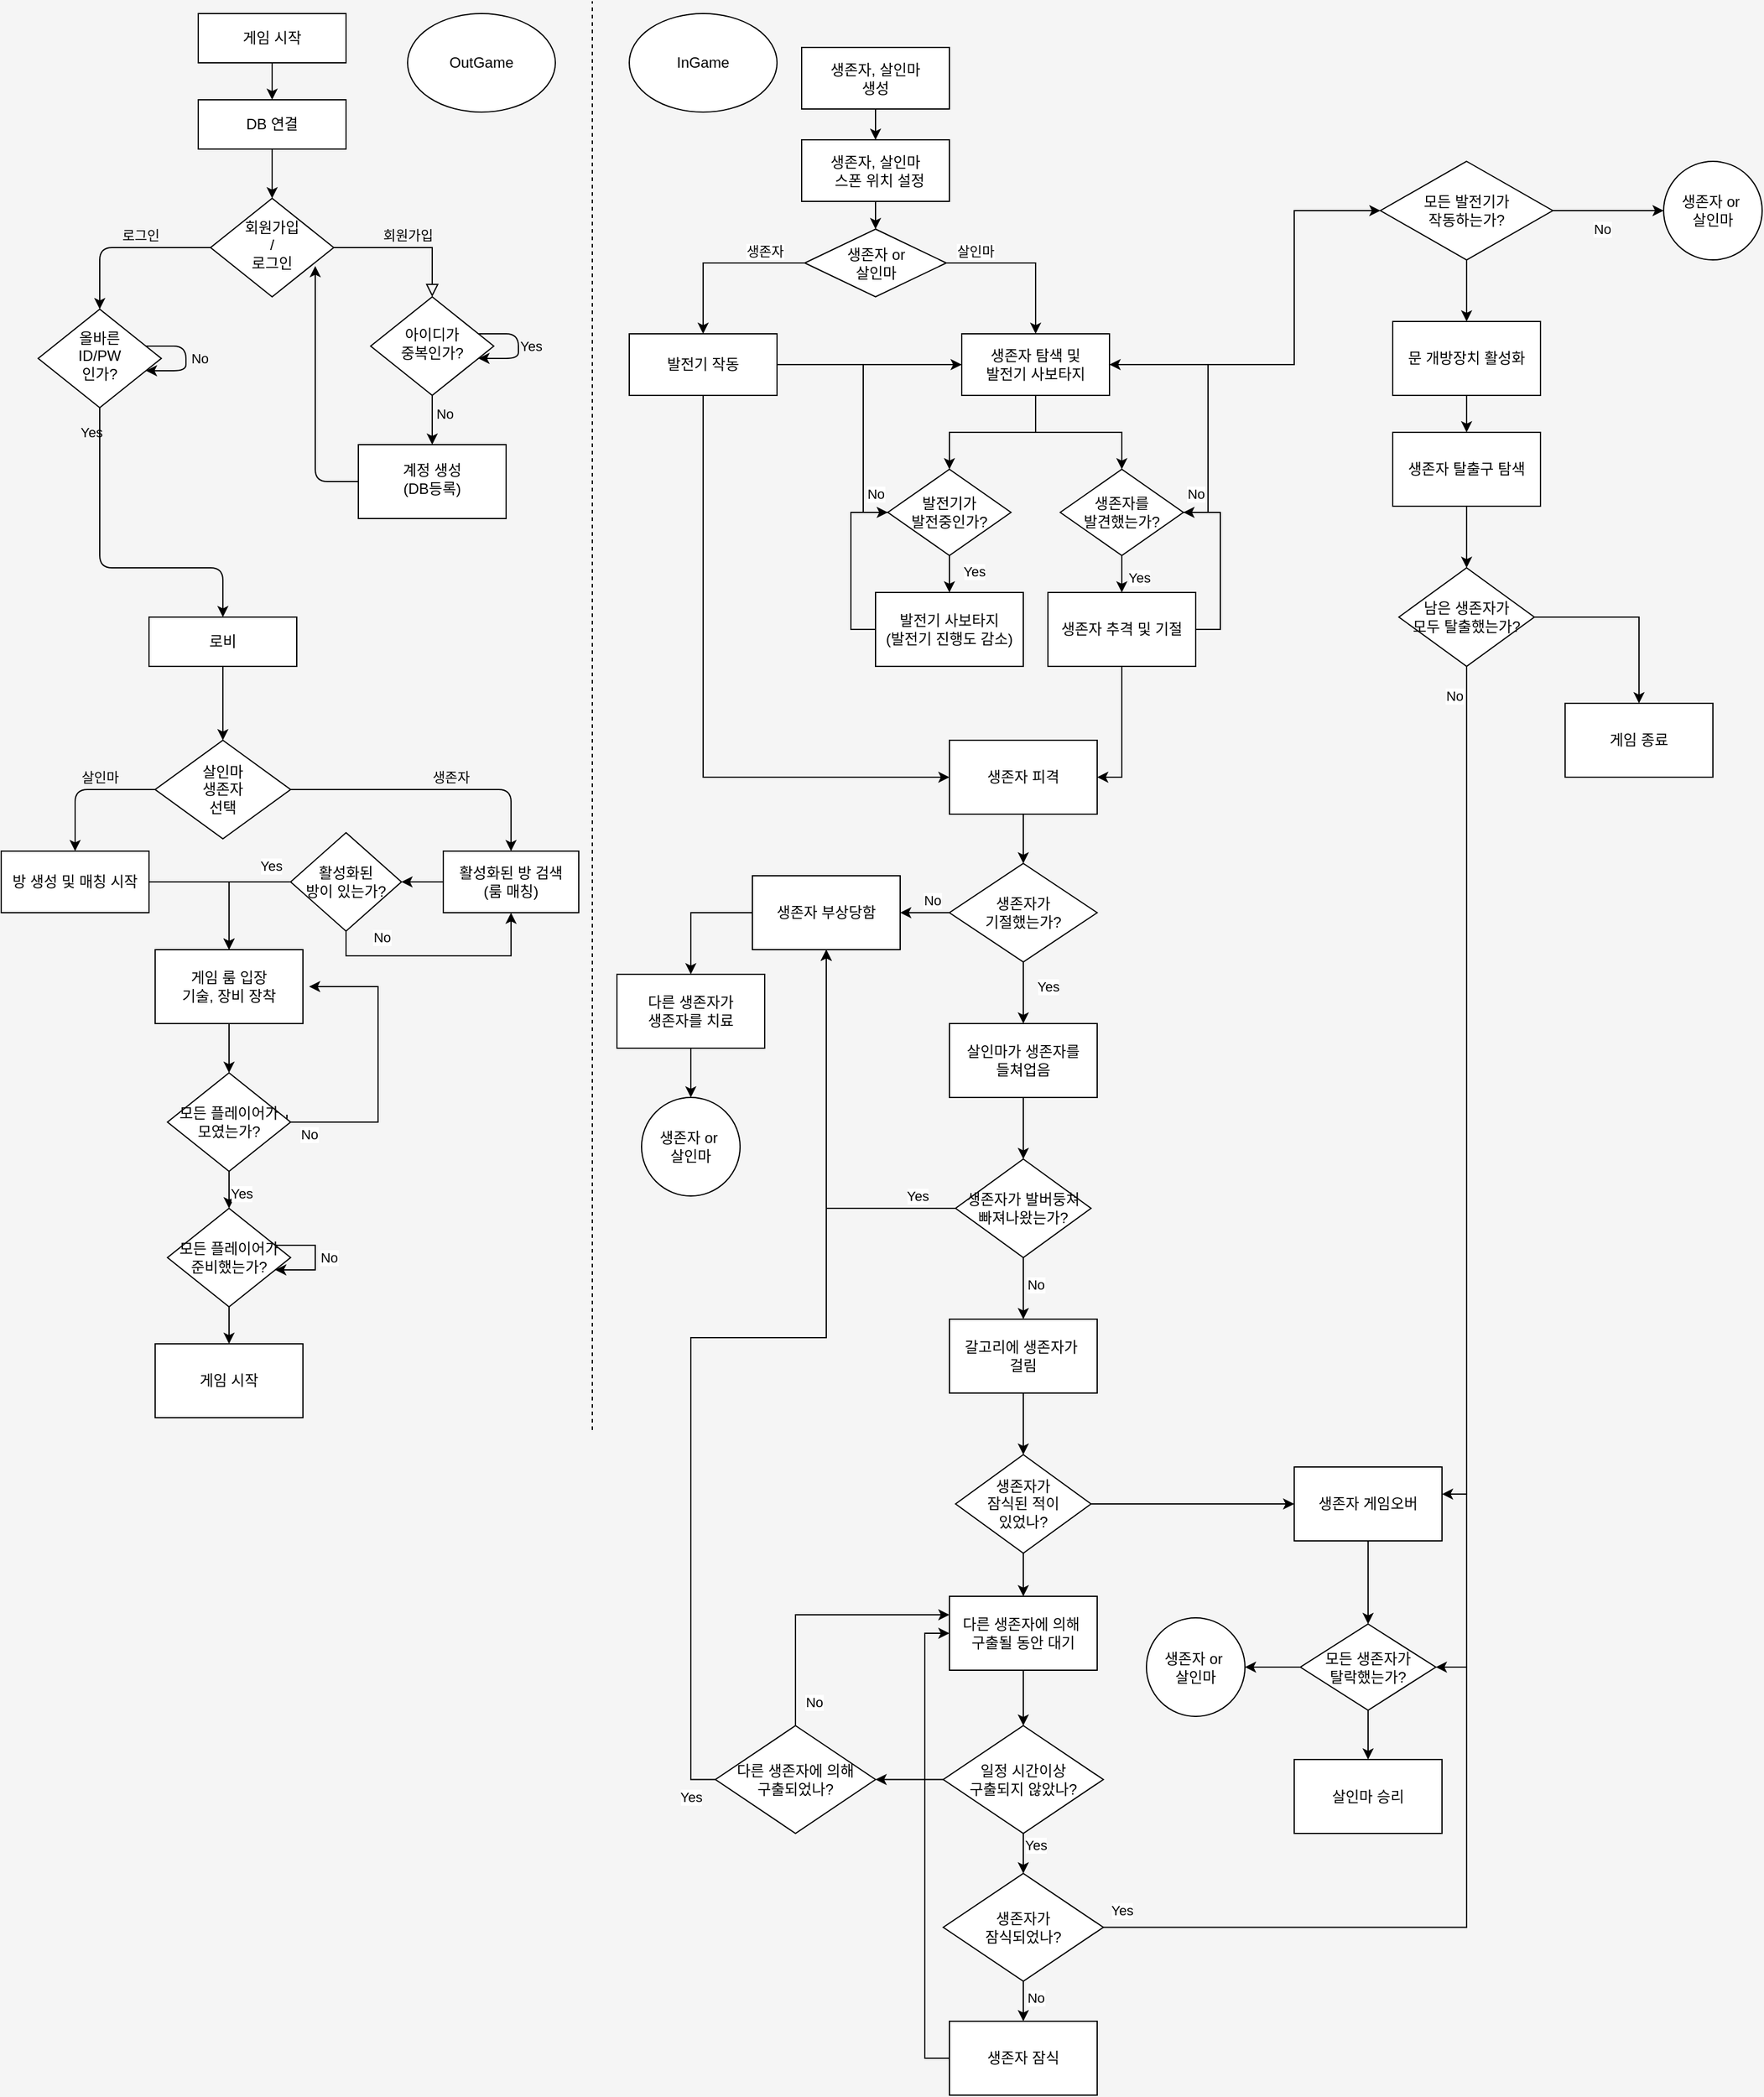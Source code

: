 <mxfile version="24.4.0" type="github">
  <diagram id="C5RBs43oDa-KdzZeNtuy" name="Page-1">
    <mxGraphModel dx="1030" dy="770" grid="1" gridSize="10" guides="1" tooltips="1" connect="1" arrows="1" fold="1" page="1" pageScale="1" pageWidth="827" pageHeight="1169" background="#F5F5F5" math="0" shadow="0">
      <root>
        <mxCell id="WIyWlLk6GJQsqaUBKTNV-0" />
        <mxCell id="WIyWlLk6GJQsqaUBKTNV-1" parent="WIyWlLk6GJQsqaUBKTNV-0" />
        <mxCell id="FNYoQEOrKKPgcS_ufRn_-55" style="edgeStyle=orthogonalEdgeStyle;rounded=0;orthogonalLoop=1;jettySize=auto;html=1;entryX=0.5;entryY=0;entryDx=0;entryDy=0;" edge="1" parent="WIyWlLk6GJQsqaUBKTNV-1" source="WIyWlLk6GJQsqaUBKTNV-3" target="FNYoQEOrKKPgcS_ufRn_-54">
          <mxGeometry relative="1" as="geometry" />
        </mxCell>
        <mxCell id="WIyWlLk6GJQsqaUBKTNV-3" value="게임 시작" style="rounded=0;whiteSpace=wrap;html=1;fontSize=12;glass=0;strokeWidth=1;shadow=0;labelBackgroundColor=none;" parent="WIyWlLk6GJQsqaUBKTNV-1" vertex="1">
          <mxGeometry x="160" y="10" width="120" height="40" as="geometry" />
        </mxCell>
        <mxCell id="WIyWlLk6GJQsqaUBKTNV-5" value="회원가입" style="edgeStyle=orthogonalEdgeStyle;rounded=0;html=1;jettySize=auto;orthogonalLoop=1;fontSize=11;endArrow=block;endFill=0;endSize=8;strokeWidth=1;shadow=0;labelBackgroundColor=none;fontColor=default;entryX=0.5;entryY=0;entryDx=0;entryDy=0;" parent="WIyWlLk6GJQsqaUBKTNV-1" source="WIyWlLk6GJQsqaUBKTNV-6" target="FNYoQEOrKKPgcS_ufRn_-4" edge="1">
          <mxGeometry y="10" relative="1" as="geometry">
            <mxPoint as="offset" />
            <mxPoint x="354" y="255" as="targetPoint" />
          </mxGeometry>
        </mxCell>
        <mxCell id="FNYoQEOrKKPgcS_ufRn_-2" style="edgeStyle=orthogonalEdgeStyle;orthogonalLoop=1;jettySize=auto;html=1;labelBackgroundColor=none;fontColor=default;" edge="1" parent="WIyWlLk6GJQsqaUBKTNV-1" source="WIyWlLk6GJQsqaUBKTNV-6" target="FNYoQEOrKKPgcS_ufRn_-13">
          <mxGeometry relative="1" as="geometry">
            <mxPoint x="80" y="255" as="targetPoint" />
          </mxGeometry>
        </mxCell>
        <mxCell id="FNYoQEOrKKPgcS_ufRn_-3" value="로그인" style="edgeLabel;html=1;align=center;verticalAlign=middle;resizable=0;points=[];labelBackgroundColor=none;" vertex="1" connectable="0" parent="FNYoQEOrKKPgcS_ufRn_-2">
          <mxGeometry x="-0.186" y="-2" relative="1" as="geometry">
            <mxPoint y="-8" as="offset" />
          </mxGeometry>
        </mxCell>
        <mxCell id="WIyWlLk6GJQsqaUBKTNV-6" value="회원가입&lt;div&gt;/&lt;/div&gt;&lt;div&gt;로그인&lt;/div&gt;" style="rhombus;whiteSpace=wrap;html=1;shadow=0;fontFamily=Helvetica;fontSize=12;align=center;strokeWidth=1;spacing=6;spacingTop=-4;labelBackgroundColor=none;rounded=0;" parent="WIyWlLk6GJQsqaUBKTNV-1" vertex="1">
          <mxGeometry x="170" y="160" width="100" height="80" as="geometry" />
        </mxCell>
        <mxCell id="FNYoQEOrKKPgcS_ufRn_-21" value="" style="edgeStyle=orthogonalEdgeStyle;orthogonalLoop=1;jettySize=auto;html=1;labelBackgroundColor=none;fontColor=default;" edge="1" parent="WIyWlLk6GJQsqaUBKTNV-1" source="WIyWlLk6GJQsqaUBKTNV-12" target="FNYoQEOrKKPgcS_ufRn_-20">
          <mxGeometry relative="1" as="geometry" />
        </mxCell>
        <mxCell id="WIyWlLk6GJQsqaUBKTNV-12" value="로비" style="rounded=0;whiteSpace=wrap;html=1;fontSize=12;glass=0;strokeWidth=1;shadow=0;labelBackgroundColor=none;" parent="WIyWlLk6GJQsqaUBKTNV-1" vertex="1">
          <mxGeometry x="120" y="500" width="120" height="40" as="geometry" />
        </mxCell>
        <mxCell id="FNYoQEOrKKPgcS_ufRn_-8" value="" style="edgeStyle=orthogonalEdgeStyle;orthogonalLoop=1;jettySize=auto;html=1;labelBackgroundColor=none;fontColor=default;" edge="1" parent="WIyWlLk6GJQsqaUBKTNV-1" source="FNYoQEOrKKPgcS_ufRn_-4" target="FNYoQEOrKKPgcS_ufRn_-7">
          <mxGeometry relative="1" as="geometry" />
        </mxCell>
        <mxCell id="FNYoQEOrKKPgcS_ufRn_-11" value="No" style="edgeLabel;html=1;align=center;verticalAlign=middle;resizable=0;points=[];labelBackgroundColor=none;" vertex="1" connectable="0" parent="FNYoQEOrKKPgcS_ufRn_-8">
          <mxGeometry x="-0.25" y="3" relative="1" as="geometry">
            <mxPoint x="7" as="offset" />
          </mxGeometry>
        </mxCell>
        <mxCell id="FNYoQEOrKKPgcS_ufRn_-4" value="아이디가&lt;div&gt;중복인가?&lt;/div&gt;" style="rhombus;whiteSpace=wrap;html=1;shadow=0;fontFamily=Helvetica;fontSize=12;align=center;strokeWidth=1;spacing=6;spacingTop=-4;labelBackgroundColor=none;rounded=0;" vertex="1" parent="WIyWlLk6GJQsqaUBKTNV-1">
          <mxGeometry x="300" y="240" width="100" height="80" as="geometry" />
        </mxCell>
        <mxCell id="FNYoQEOrKKPgcS_ufRn_-5" style="edgeStyle=orthogonalEdgeStyle;orthogonalLoop=1;jettySize=auto;html=1;elbow=horizontal;labelBackgroundColor=none;fontColor=default;" edge="1" parent="WIyWlLk6GJQsqaUBKTNV-1" source="FNYoQEOrKKPgcS_ufRn_-4" target="FNYoQEOrKKPgcS_ufRn_-4">
          <mxGeometry relative="1" as="geometry" />
        </mxCell>
        <mxCell id="FNYoQEOrKKPgcS_ufRn_-6" value="Yes" style="edgeLabel;html=1;align=center;verticalAlign=middle;resizable=0;points=[];labelBackgroundColor=none;" vertex="1" connectable="0" parent="FNYoQEOrKKPgcS_ufRn_-5">
          <mxGeometry x="-0.353" y="2" relative="1" as="geometry">
            <mxPoint x="15" y="12" as="offset" />
          </mxGeometry>
        </mxCell>
        <mxCell id="FNYoQEOrKKPgcS_ufRn_-7" value="계정 생성&lt;div&gt;(DB등록)&lt;/div&gt;" style="whiteSpace=wrap;html=1;shadow=0;strokeWidth=1;spacing=6;spacingTop=-4;labelBackgroundColor=none;rounded=0;" vertex="1" parent="WIyWlLk6GJQsqaUBKTNV-1">
          <mxGeometry x="290" y="360" width="120" height="60" as="geometry" />
        </mxCell>
        <mxCell id="FNYoQEOrKKPgcS_ufRn_-10" style="edgeStyle=orthogonalEdgeStyle;orthogonalLoop=1;jettySize=auto;html=1;entryX=0.85;entryY=0.688;entryDx=0;entryDy=0;entryPerimeter=0;labelBackgroundColor=none;fontColor=default;" edge="1" parent="WIyWlLk6GJQsqaUBKTNV-1" source="FNYoQEOrKKPgcS_ufRn_-7" target="WIyWlLk6GJQsqaUBKTNV-6">
          <mxGeometry relative="1" as="geometry" />
        </mxCell>
        <mxCell id="FNYoQEOrKKPgcS_ufRn_-17" style="edgeStyle=orthogonalEdgeStyle;orthogonalLoop=1;jettySize=auto;html=1;labelBackgroundColor=none;fontColor=default;" edge="1" parent="WIyWlLk6GJQsqaUBKTNV-1" source="FNYoQEOrKKPgcS_ufRn_-13" target="WIyWlLk6GJQsqaUBKTNV-12">
          <mxGeometry relative="1" as="geometry">
            <mxPoint x="80" y="470" as="targetPoint" />
            <Array as="points">
              <mxPoint x="80" y="460" />
            </Array>
          </mxGeometry>
        </mxCell>
        <mxCell id="FNYoQEOrKKPgcS_ufRn_-18" value="Yes" style="edgeLabel;html=1;align=center;verticalAlign=middle;resizable=0;points=[];labelBackgroundColor=none;" vertex="1" connectable="0" parent="FNYoQEOrKKPgcS_ufRn_-17">
          <mxGeometry x="0.352" relative="1" as="geometry">
            <mxPoint x="-60" y="-110" as="offset" />
          </mxGeometry>
        </mxCell>
        <mxCell id="FNYoQEOrKKPgcS_ufRn_-13" value="올바른&lt;div&gt;ID/PW&lt;/div&gt;&lt;div&gt;인가?&lt;/div&gt;" style="rhombus;whiteSpace=wrap;html=1;shadow=0;fontFamily=Helvetica;fontSize=12;align=center;strokeWidth=1;spacing=6;spacingTop=-4;labelBackgroundColor=none;rounded=0;" vertex="1" parent="WIyWlLk6GJQsqaUBKTNV-1">
          <mxGeometry x="30" y="250" width="100" height="80" as="geometry" />
        </mxCell>
        <mxCell id="FNYoQEOrKKPgcS_ufRn_-14" style="edgeStyle=orthogonalEdgeStyle;orthogonalLoop=1;jettySize=auto;html=1;elbow=vertical;labelBackgroundColor=none;fontColor=default;" edge="1" parent="WIyWlLk6GJQsqaUBKTNV-1" source="FNYoQEOrKKPgcS_ufRn_-13" target="FNYoQEOrKKPgcS_ufRn_-13">
          <mxGeometry relative="1" as="geometry" />
        </mxCell>
        <mxCell id="FNYoQEOrKKPgcS_ufRn_-15" value="No" style="edgeLabel;html=1;align=center;verticalAlign=middle;resizable=0;points=[];labelBackgroundColor=none;" vertex="1" connectable="0" parent="FNYoQEOrKKPgcS_ufRn_-14">
          <mxGeometry x="0.471" y="-1" relative="1" as="geometry">
            <mxPoint x="21" y="-9" as="offset" />
          </mxGeometry>
        </mxCell>
        <mxCell id="FNYoQEOrKKPgcS_ufRn_-24" value="" style="edgeStyle=orthogonalEdgeStyle;orthogonalLoop=1;jettySize=auto;html=1;labelBackgroundColor=none;fontColor=default;" edge="1" parent="WIyWlLk6GJQsqaUBKTNV-1" source="FNYoQEOrKKPgcS_ufRn_-20" target="FNYoQEOrKKPgcS_ufRn_-23">
          <mxGeometry relative="1" as="geometry" />
        </mxCell>
        <mxCell id="FNYoQEOrKKPgcS_ufRn_-27" value="살인마" style="edgeLabel;html=1;align=center;verticalAlign=middle;resizable=0;points=[];labelBackgroundColor=none;" vertex="1" connectable="0" parent="FNYoQEOrKKPgcS_ufRn_-24">
          <mxGeometry x="-0.217" y="-2" relative="1" as="geometry">
            <mxPoint y="-8" as="offset" />
          </mxGeometry>
        </mxCell>
        <mxCell id="FNYoQEOrKKPgcS_ufRn_-26" value="" style="edgeStyle=orthogonalEdgeStyle;orthogonalLoop=1;jettySize=auto;html=1;labelBackgroundColor=none;fontColor=default;" edge="1" parent="WIyWlLk6GJQsqaUBKTNV-1" source="FNYoQEOrKKPgcS_ufRn_-20" target="FNYoQEOrKKPgcS_ufRn_-25">
          <mxGeometry relative="1" as="geometry" />
        </mxCell>
        <mxCell id="FNYoQEOrKKPgcS_ufRn_-28" value="생존자" style="edgeLabel;html=1;align=center;verticalAlign=middle;resizable=0;points=[];labelBackgroundColor=none;" vertex="1" connectable="0" parent="FNYoQEOrKKPgcS_ufRn_-26">
          <mxGeometry x="0.108" y="1" relative="1" as="geometry">
            <mxPoint x="3" y="-9" as="offset" />
          </mxGeometry>
        </mxCell>
        <mxCell id="FNYoQEOrKKPgcS_ufRn_-20" value="살인마&lt;div&gt;생존자&lt;/div&gt;&lt;div&gt;선택&lt;/div&gt;" style="rhombus;whiteSpace=wrap;html=1;rounded=0;glass=0;strokeWidth=1;shadow=0;labelBackgroundColor=none;" vertex="1" parent="WIyWlLk6GJQsqaUBKTNV-1">
          <mxGeometry x="125" y="600" width="110" height="80" as="geometry" />
        </mxCell>
        <mxCell id="FNYoQEOrKKPgcS_ufRn_-42" value="" style="edgeStyle=orthogonalEdgeStyle;rounded=0;orthogonalLoop=1;jettySize=auto;html=1;" edge="1" parent="WIyWlLk6GJQsqaUBKTNV-1" source="FNYoQEOrKKPgcS_ufRn_-23" target="FNYoQEOrKKPgcS_ufRn_-41">
          <mxGeometry relative="1" as="geometry" />
        </mxCell>
        <mxCell id="FNYoQEOrKKPgcS_ufRn_-23" value="방 생성 및 매칭 시작" style="whiteSpace=wrap;html=1;rounded=0;glass=0;strokeWidth=1;shadow=0;labelBackgroundColor=none;" vertex="1" parent="WIyWlLk6GJQsqaUBKTNV-1">
          <mxGeometry y="690" width="120" height="50" as="geometry" />
        </mxCell>
        <mxCell id="FNYoQEOrKKPgcS_ufRn_-63" style="edgeStyle=orthogonalEdgeStyle;rounded=0;orthogonalLoop=1;jettySize=auto;html=1;exitX=0;exitY=0.5;exitDx=0;exitDy=0;entryX=1;entryY=0.5;entryDx=0;entryDy=0;" edge="1" parent="WIyWlLk6GJQsqaUBKTNV-1" source="FNYoQEOrKKPgcS_ufRn_-25" target="FNYoQEOrKKPgcS_ufRn_-62">
          <mxGeometry relative="1" as="geometry" />
        </mxCell>
        <mxCell id="FNYoQEOrKKPgcS_ufRn_-25" value="활성화된 방 검색&lt;div&gt;(룸 매칭)&lt;/div&gt;" style="whiteSpace=wrap;html=1;rounded=0;glass=0;strokeWidth=1;shadow=0;labelBackgroundColor=none;" vertex="1" parent="WIyWlLk6GJQsqaUBKTNV-1">
          <mxGeometry x="359" y="690" width="110" height="50" as="geometry" />
        </mxCell>
        <mxCell id="FNYoQEOrKKPgcS_ufRn_-35" value="" style="edgeStyle=orthogonalEdgeStyle;rounded=0;orthogonalLoop=1;jettySize=auto;html=1;" edge="1" parent="WIyWlLk6GJQsqaUBKTNV-1" source="FNYoQEOrKKPgcS_ufRn_-29" target="FNYoQEOrKKPgcS_ufRn_-34">
          <mxGeometry relative="1" as="geometry" />
        </mxCell>
        <mxCell id="FNYoQEOrKKPgcS_ufRn_-38" value="Yes" style="edgeLabel;html=1;align=center;verticalAlign=middle;resizable=0;points=[];" vertex="1" connectable="0" parent="FNYoQEOrKKPgcS_ufRn_-35">
          <mxGeometry x="-0.12" y="5" relative="1" as="geometry">
            <mxPoint x="15" as="offset" />
          </mxGeometry>
        </mxCell>
        <mxCell id="FNYoQEOrKKPgcS_ufRn_-48" style="edgeStyle=orthogonalEdgeStyle;rounded=0;orthogonalLoop=1;jettySize=auto;html=1;exitX=0.97;exitY=0.425;exitDx=0;exitDy=0;exitPerimeter=0;" edge="1" parent="WIyWlLk6GJQsqaUBKTNV-1" source="FNYoQEOrKKPgcS_ufRn_-29">
          <mxGeometry relative="1" as="geometry">
            <mxPoint x="250" y="800" as="targetPoint" />
            <mxPoint x="260" y="920" as="sourcePoint" />
            <Array as="points">
              <mxPoint x="232" y="910" />
              <mxPoint x="306" y="910" />
              <mxPoint x="306" y="800" />
            </Array>
          </mxGeometry>
        </mxCell>
        <mxCell id="FNYoQEOrKKPgcS_ufRn_-49" value="No" style="edgeLabel;html=1;align=center;verticalAlign=middle;resizable=0;points=[];" vertex="1" connectable="0" parent="FNYoQEOrKKPgcS_ufRn_-48">
          <mxGeometry x="-0.081" y="-5" relative="1" as="geometry">
            <mxPoint x="-61" y="43" as="offset" />
          </mxGeometry>
        </mxCell>
        <mxCell id="FNYoQEOrKKPgcS_ufRn_-29" value="모든 플레이어가&lt;div&gt;모였는가?&lt;/div&gt;" style="rhombus;whiteSpace=wrap;html=1;rounded=0;glass=0;strokeWidth=1;shadow=0;labelBackgroundColor=none;" vertex="1" parent="WIyWlLk6GJQsqaUBKTNV-1">
          <mxGeometry x="135" y="870" width="100" height="80" as="geometry" />
        </mxCell>
        <mxCell id="FNYoQEOrKKPgcS_ufRn_-40" value="" style="edgeStyle=orthogonalEdgeStyle;rounded=0;orthogonalLoop=1;jettySize=auto;html=1;" edge="1" parent="WIyWlLk6GJQsqaUBKTNV-1" source="FNYoQEOrKKPgcS_ufRn_-34" target="FNYoQEOrKKPgcS_ufRn_-39">
          <mxGeometry relative="1" as="geometry" />
        </mxCell>
        <mxCell id="FNYoQEOrKKPgcS_ufRn_-34" value="모든 플레이어가&lt;div&gt;준비했는가?&lt;/div&gt;" style="rhombus;whiteSpace=wrap;html=1;rounded=0;glass=0;strokeWidth=1;shadow=0;labelBackgroundColor=none;" vertex="1" parent="WIyWlLk6GJQsqaUBKTNV-1">
          <mxGeometry x="135" y="980" width="100" height="80" as="geometry" />
        </mxCell>
        <mxCell id="FNYoQEOrKKPgcS_ufRn_-36" style="edgeStyle=orthogonalEdgeStyle;rounded=0;orthogonalLoop=1;jettySize=auto;html=1;" edge="1" parent="WIyWlLk6GJQsqaUBKTNV-1" source="FNYoQEOrKKPgcS_ufRn_-34" target="FNYoQEOrKKPgcS_ufRn_-34">
          <mxGeometry relative="1" as="geometry" />
        </mxCell>
        <mxCell id="FNYoQEOrKKPgcS_ufRn_-37" value="No" style="edgeLabel;html=1;align=center;verticalAlign=middle;resizable=0;points=[];" vertex="1" connectable="0" parent="FNYoQEOrKKPgcS_ufRn_-36">
          <mxGeometry x="0.235" y="2" relative="1" as="geometry">
            <mxPoint x="11" y="-12" as="offset" />
          </mxGeometry>
        </mxCell>
        <mxCell id="FNYoQEOrKKPgcS_ufRn_-39" value="게임 시작" style="rounded=0;whiteSpace=wrap;html=1;glass=0;strokeWidth=1;shadow=0;labelBackgroundColor=none;" vertex="1" parent="WIyWlLk6GJQsqaUBKTNV-1">
          <mxGeometry x="125" y="1090" width="120" height="60" as="geometry" />
        </mxCell>
        <mxCell id="FNYoQEOrKKPgcS_ufRn_-44" style="edgeStyle=orthogonalEdgeStyle;rounded=0;orthogonalLoop=1;jettySize=auto;html=1;" edge="1" parent="WIyWlLk6GJQsqaUBKTNV-1" source="FNYoQEOrKKPgcS_ufRn_-41" target="FNYoQEOrKKPgcS_ufRn_-29">
          <mxGeometry relative="1" as="geometry" />
        </mxCell>
        <mxCell id="FNYoQEOrKKPgcS_ufRn_-41" value="게임 룸 입장&lt;div&gt;기술, 장비 장착&lt;/div&gt;" style="whiteSpace=wrap;html=1;rounded=0;glass=0;strokeWidth=1;shadow=0;labelBackgroundColor=none;" vertex="1" parent="WIyWlLk6GJQsqaUBKTNV-1">
          <mxGeometry x="125" y="770" width="120" height="60" as="geometry" />
        </mxCell>
        <mxCell id="FNYoQEOrKKPgcS_ufRn_-56" style="edgeStyle=orthogonalEdgeStyle;rounded=0;orthogonalLoop=1;jettySize=auto;html=1;" edge="1" parent="WIyWlLk6GJQsqaUBKTNV-1" source="FNYoQEOrKKPgcS_ufRn_-54" target="WIyWlLk6GJQsqaUBKTNV-6">
          <mxGeometry relative="1" as="geometry" />
        </mxCell>
        <mxCell id="FNYoQEOrKKPgcS_ufRn_-54" value="DB 연결" style="rounded=0;whiteSpace=wrap;html=1;" vertex="1" parent="WIyWlLk6GJQsqaUBKTNV-1">
          <mxGeometry x="160" y="80" width="120" height="40" as="geometry" />
        </mxCell>
        <mxCell id="FNYoQEOrKKPgcS_ufRn_-58" value="" style="endArrow=none;dashed=1;html=1;rounded=0;" edge="1" parent="WIyWlLk6GJQsqaUBKTNV-1">
          <mxGeometry width="50" height="50" relative="1" as="geometry">
            <mxPoint x="480" y="1160" as="sourcePoint" />
            <mxPoint x="480" as="targetPoint" />
          </mxGeometry>
        </mxCell>
        <mxCell id="FNYoQEOrKKPgcS_ufRn_-59" value="OutGame" style="ellipse;whiteSpace=wrap;html=1;" vertex="1" parent="WIyWlLk6GJQsqaUBKTNV-1">
          <mxGeometry x="330" y="10" width="120" height="80" as="geometry" />
        </mxCell>
        <mxCell id="FNYoQEOrKKPgcS_ufRn_-60" value="InGame" style="ellipse;whiteSpace=wrap;html=1;" vertex="1" parent="WIyWlLk6GJQsqaUBKTNV-1">
          <mxGeometry x="510" y="10" width="120" height="80" as="geometry" />
        </mxCell>
        <mxCell id="FNYoQEOrKKPgcS_ufRn_-65" style="edgeStyle=orthogonalEdgeStyle;rounded=0;orthogonalLoop=1;jettySize=auto;html=1;exitX=0.5;exitY=1;exitDx=0;exitDy=0;entryX=0.5;entryY=1;entryDx=0;entryDy=0;" edge="1" parent="WIyWlLk6GJQsqaUBKTNV-1" source="FNYoQEOrKKPgcS_ufRn_-62" target="FNYoQEOrKKPgcS_ufRn_-25">
          <mxGeometry relative="1" as="geometry" />
        </mxCell>
        <mxCell id="FNYoQEOrKKPgcS_ufRn_-66" value="No" style="edgeLabel;html=1;align=center;verticalAlign=middle;resizable=0;points=[];" vertex="1" connectable="0" parent="FNYoQEOrKKPgcS_ufRn_-65">
          <mxGeometry x="-0.471" y="4" relative="1" as="geometry">
            <mxPoint x="-1" y="-11" as="offset" />
          </mxGeometry>
        </mxCell>
        <mxCell id="FNYoQEOrKKPgcS_ufRn_-68" style="edgeStyle=orthogonalEdgeStyle;rounded=0;orthogonalLoop=1;jettySize=auto;html=1;exitX=0;exitY=0.5;exitDx=0;exitDy=0;entryX=0.5;entryY=0;entryDx=0;entryDy=0;" edge="1" parent="WIyWlLk6GJQsqaUBKTNV-1" source="FNYoQEOrKKPgcS_ufRn_-62" target="FNYoQEOrKKPgcS_ufRn_-41">
          <mxGeometry relative="1" as="geometry" />
        </mxCell>
        <mxCell id="FNYoQEOrKKPgcS_ufRn_-69" value="Yes" style="edgeLabel;html=1;align=center;verticalAlign=middle;resizable=0;points=[];" vertex="1" connectable="0" parent="FNYoQEOrKKPgcS_ufRn_-68">
          <mxGeometry x="-0.695" y="-1" relative="1" as="geometry">
            <mxPoint y="-12" as="offset" />
          </mxGeometry>
        </mxCell>
        <mxCell id="FNYoQEOrKKPgcS_ufRn_-62" value="활성화된&lt;div&gt;방이 있는가?&lt;/div&gt;" style="rhombus;whiteSpace=wrap;html=1;" vertex="1" parent="WIyWlLk6GJQsqaUBKTNV-1">
          <mxGeometry x="235" y="675" width="90" height="80" as="geometry" />
        </mxCell>
        <mxCell id="FNYoQEOrKKPgcS_ufRn_-72" value="" style="edgeStyle=orthogonalEdgeStyle;rounded=0;orthogonalLoop=1;jettySize=auto;html=1;" edge="1" parent="WIyWlLk6GJQsqaUBKTNV-1" source="FNYoQEOrKKPgcS_ufRn_-70" target="FNYoQEOrKKPgcS_ufRn_-71">
          <mxGeometry relative="1" as="geometry" />
        </mxCell>
        <mxCell id="FNYoQEOrKKPgcS_ufRn_-70" value="생존자, 살인마&lt;div&gt;생성&lt;/div&gt;" style="rounded=0;whiteSpace=wrap;html=1;" vertex="1" parent="WIyWlLk6GJQsqaUBKTNV-1">
          <mxGeometry x="650" y="37.5" width="120" height="50" as="geometry" />
        </mxCell>
        <mxCell id="FNYoQEOrKKPgcS_ufRn_-78" value="" style="edgeStyle=orthogonalEdgeStyle;rounded=0;orthogonalLoop=1;jettySize=auto;html=1;exitX=0;exitY=0.5;exitDx=0;exitDy=0;" edge="1" parent="WIyWlLk6GJQsqaUBKTNV-1" source="FNYoQEOrKKPgcS_ufRn_-151" target="FNYoQEOrKKPgcS_ufRn_-77">
          <mxGeometry relative="1" as="geometry" />
        </mxCell>
        <mxCell id="FNYoQEOrKKPgcS_ufRn_-81" value="생존자" style="edgeLabel;html=1;align=center;verticalAlign=middle;resizable=0;points=[];" vertex="1" connectable="0" parent="FNYoQEOrKKPgcS_ufRn_-78">
          <mxGeometry x="-0.082" y="-1" relative="1" as="geometry">
            <mxPoint x="32" y="-9" as="offset" />
          </mxGeometry>
        </mxCell>
        <mxCell id="FNYoQEOrKKPgcS_ufRn_-80" value="" style="edgeStyle=orthogonalEdgeStyle;rounded=0;orthogonalLoop=1;jettySize=auto;html=1;exitX=1;exitY=0.5;exitDx=0;exitDy=0;" edge="1" parent="WIyWlLk6GJQsqaUBKTNV-1" source="FNYoQEOrKKPgcS_ufRn_-151" target="FNYoQEOrKKPgcS_ufRn_-79">
          <mxGeometry relative="1" as="geometry" />
        </mxCell>
        <mxCell id="FNYoQEOrKKPgcS_ufRn_-82" value="살인마" style="edgeLabel;html=1;align=center;verticalAlign=middle;resizable=0;points=[];" vertex="1" connectable="0" parent="FNYoQEOrKKPgcS_ufRn_-80">
          <mxGeometry x="-0.293" y="-1" relative="1" as="geometry">
            <mxPoint x="-23" y="-11" as="offset" />
          </mxGeometry>
        </mxCell>
        <mxCell id="FNYoQEOrKKPgcS_ufRn_-152" value="" style="edgeStyle=orthogonalEdgeStyle;rounded=0;orthogonalLoop=1;jettySize=auto;html=1;" edge="1" parent="WIyWlLk6GJQsqaUBKTNV-1" source="FNYoQEOrKKPgcS_ufRn_-71" target="FNYoQEOrKKPgcS_ufRn_-151">
          <mxGeometry relative="1" as="geometry" />
        </mxCell>
        <mxCell id="FNYoQEOrKKPgcS_ufRn_-71" value="생존자, 살인마&lt;div&gt;&lt;span style=&quot;background-color: initial;&quot;&gt;&amp;nbsp; 스폰 위치 설정&lt;/span&gt;&lt;/div&gt;" style="rounded=0;whiteSpace=wrap;html=1;" vertex="1" parent="WIyWlLk6GJQsqaUBKTNV-1">
          <mxGeometry x="650" y="112.5" width="120" height="50" as="geometry" />
        </mxCell>
        <mxCell id="FNYoQEOrKKPgcS_ufRn_-128" style="edgeStyle=orthogonalEdgeStyle;rounded=0;orthogonalLoop=1;jettySize=auto;html=1;exitX=0.5;exitY=1;exitDx=0;exitDy=0;entryX=0;entryY=0.5;entryDx=0;entryDy=0;" edge="1" parent="WIyWlLk6GJQsqaUBKTNV-1" source="FNYoQEOrKKPgcS_ufRn_-77" target="FNYoQEOrKKPgcS_ufRn_-127">
          <mxGeometry relative="1" as="geometry" />
        </mxCell>
        <mxCell id="FNYoQEOrKKPgcS_ufRn_-202" style="edgeStyle=orthogonalEdgeStyle;rounded=0;orthogonalLoop=1;jettySize=auto;html=1;entryX=0;entryY=0.5;entryDx=0;entryDy=0;" edge="1" parent="WIyWlLk6GJQsqaUBKTNV-1" source="FNYoQEOrKKPgcS_ufRn_-77" target="FNYoQEOrKKPgcS_ufRn_-203">
          <mxGeometry relative="1" as="geometry">
            <mxPoint x="1080" y="100" as="targetPoint" />
            <Array as="points">
              <mxPoint x="1050" y="295" />
              <mxPoint x="1050" y="170" />
            </Array>
          </mxGeometry>
        </mxCell>
        <mxCell id="FNYoQEOrKKPgcS_ufRn_-77" value="발전기 작동" style="rounded=0;whiteSpace=wrap;html=1;" vertex="1" parent="WIyWlLk6GJQsqaUBKTNV-1">
          <mxGeometry x="510" y="270" width="120" height="50" as="geometry" />
        </mxCell>
        <mxCell id="FNYoQEOrKKPgcS_ufRn_-100" value="" style="edgeStyle=orthogonalEdgeStyle;rounded=0;orthogonalLoop=1;jettySize=auto;html=1;" edge="1" parent="WIyWlLk6GJQsqaUBKTNV-1" source="FNYoQEOrKKPgcS_ufRn_-79" target="FNYoQEOrKKPgcS_ufRn_-99">
          <mxGeometry relative="1" as="geometry" />
        </mxCell>
        <mxCell id="FNYoQEOrKKPgcS_ufRn_-102" style="edgeStyle=orthogonalEdgeStyle;rounded=0;orthogonalLoop=1;jettySize=auto;html=1;" edge="1" parent="WIyWlLk6GJQsqaUBKTNV-1" source="FNYoQEOrKKPgcS_ufRn_-79" target="FNYoQEOrKKPgcS_ufRn_-101">
          <mxGeometry relative="1" as="geometry" />
        </mxCell>
        <mxCell id="FNYoQEOrKKPgcS_ufRn_-79" value="생존자 탐색 및&lt;div&gt;발전기 사보타지&lt;/div&gt;" style="rounded=0;whiteSpace=wrap;html=1;" vertex="1" parent="WIyWlLk6GJQsqaUBKTNV-1">
          <mxGeometry x="780" y="270" width="120" height="50" as="geometry" />
        </mxCell>
        <mxCell id="FNYoQEOrKKPgcS_ufRn_-104" value="" style="edgeStyle=orthogonalEdgeStyle;rounded=0;orthogonalLoop=1;jettySize=auto;html=1;" edge="1" parent="WIyWlLk6GJQsqaUBKTNV-1" source="FNYoQEOrKKPgcS_ufRn_-99" target="FNYoQEOrKKPgcS_ufRn_-103">
          <mxGeometry relative="1" as="geometry" />
        </mxCell>
        <mxCell id="FNYoQEOrKKPgcS_ufRn_-110" value="Yes" style="edgeLabel;html=1;align=center;verticalAlign=middle;resizable=0;points=[];" vertex="1" connectable="0" parent="FNYoQEOrKKPgcS_ufRn_-104">
          <mxGeometry x="-0.45" y="5" relative="1" as="geometry">
            <mxPoint x="15" y="-1" as="offset" />
          </mxGeometry>
        </mxCell>
        <mxCell id="FNYoQEOrKKPgcS_ufRn_-108" style="edgeStyle=orthogonalEdgeStyle;rounded=0;orthogonalLoop=1;jettySize=auto;html=1;exitX=0;exitY=0.5;exitDx=0;exitDy=0;entryX=0;entryY=0.5;entryDx=0;entryDy=0;" edge="1" parent="WIyWlLk6GJQsqaUBKTNV-1" source="FNYoQEOrKKPgcS_ufRn_-99" target="FNYoQEOrKKPgcS_ufRn_-79">
          <mxGeometry relative="1" as="geometry" />
        </mxCell>
        <mxCell id="FNYoQEOrKKPgcS_ufRn_-113" value="No" style="edgeLabel;html=1;align=center;verticalAlign=middle;resizable=0;points=[];" vertex="1" connectable="0" parent="FNYoQEOrKKPgcS_ufRn_-108">
          <mxGeometry x="-0.909" y="-2" relative="1" as="geometry">
            <mxPoint y="-13" as="offset" />
          </mxGeometry>
        </mxCell>
        <mxCell id="FNYoQEOrKKPgcS_ufRn_-99" value="발전기가&lt;div&gt;발전중인가?&lt;/div&gt;" style="rhombus;whiteSpace=wrap;html=1;rounded=0;" vertex="1" parent="WIyWlLk6GJQsqaUBKTNV-1">
          <mxGeometry x="720" y="380" width="100" height="70" as="geometry" />
        </mxCell>
        <mxCell id="FNYoQEOrKKPgcS_ufRn_-106" value="" style="edgeStyle=orthogonalEdgeStyle;rounded=0;orthogonalLoop=1;jettySize=auto;html=1;" edge="1" parent="WIyWlLk6GJQsqaUBKTNV-1" source="FNYoQEOrKKPgcS_ufRn_-101" target="FNYoQEOrKKPgcS_ufRn_-105">
          <mxGeometry relative="1" as="geometry" />
        </mxCell>
        <mxCell id="FNYoQEOrKKPgcS_ufRn_-111" value="Yes" style="edgeLabel;html=1;align=center;verticalAlign=middle;resizable=0;points=[];" vertex="1" connectable="0" parent="FNYoQEOrKKPgcS_ufRn_-106">
          <mxGeometry x="-0.1" y="3" relative="1" as="geometry">
            <mxPoint x="17" as="offset" />
          </mxGeometry>
        </mxCell>
        <mxCell id="FNYoQEOrKKPgcS_ufRn_-109" style="edgeStyle=orthogonalEdgeStyle;rounded=0;orthogonalLoop=1;jettySize=auto;html=1;exitX=1;exitY=0.5;exitDx=0;exitDy=0;entryX=1;entryY=0.5;entryDx=0;entryDy=0;" edge="1" parent="WIyWlLk6GJQsqaUBKTNV-1" source="FNYoQEOrKKPgcS_ufRn_-101" target="FNYoQEOrKKPgcS_ufRn_-79">
          <mxGeometry relative="1" as="geometry" />
        </mxCell>
        <mxCell id="FNYoQEOrKKPgcS_ufRn_-112" value="No" style="edgeLabel;html=1;align=center;verticalAlign=middle;resizable=0;points=[];" vertex="1" connectable="0" parent="FNYoQEOrKKPgcS_ufRn_-109">
          <mxGeometry x="-0.818" y="-1" relative="1" as="geometry">
            <mxPoint x="-11" y="-15" as="offset" />
          </mxGeometry>
        </mxCell>
        <mxCell id="FNYoQEOrKKPgcS_ufRn_-101" value="생존자를&lt;div&gt;발견했는가?&lt;/div&gt;" style="rhombus;whiteSpace=wrap;html=1;rounded=0;" vertex="1" parent="WIyWlLk6GJQsqaUBKTNV-1">
          <mxGeometry x="860" y="380" width="100" height="70" as="geometry" />
        </mxCell>
        <mxCell id="FNYoQEOrKKPgcS_ufRn_-123" style="edgeStyle=orthogonalEdgeStyle;rounded=0;orthogonalLoop=1;jettySize=auto;html=1;exitX=0;exitY=0.5;exitDx=0;exitDy=0;entryX=0;entryY=0.5;entryDx=0;entryDy=0;" edge="1" parent="WIyWlLk6GJQsqaUBKTNV-1" source="FNYoQEOrKKPgcS_ufRn_-103" target="FNYoQEOrKKPgcS_ufRn_-99">
          <mxGeometry relative="1" as="geometry" />
        </mxCell>
        <mxCell id="FNYoQEOrKKPgcS_ufRn_-103" value="발전기 사보타지&lt;div&gt;(발전기 진행도 감소)&lt;/div&gt;" style="whiteSpace=wrap;html=1;rounded=0;" vertex="1" parent="WIyWlLk6GJQsqaUBKTNV-1">
          <mxGeometry x="710" y="480" width="120" height="60" as="geometry" />
        </mxCell>
        <mxCell id="FNYoQEOrKKPgcS_ufRn_-124" style="edgeStyle=orthogonalEdgeStyle;rounded=0;orthogonalLoop=1;jettySize=auto;html=1;exitX=1;exitY=0.5;exitDx=0;exitDy=0;entryX=1;entryY=0.5;entryDx=0;entryDy=0;" edge="1" parent="WIyWlLk6GJQsqaUBKTNV-1" source="FNYoQEOrKKPgcS_ufRn_-105" target="FNYoQEOrKKPgcS_ufRn_-101">
          <mxGeometry relative="1" as="geometry" />
        </mxCell>
        <mxCell id="FNYoQEOrKKPgcS_ufRn_-129" style="edgeStyle=orthogonalEdgeStyle;rounded=0;orthogonalLoop=1;jettySize=auto;html=1;exitX=0.5;exitY=1;exitDx=0;exitDy=0;entryX=1;entryY=0.5;entryDx=0;entryDy=0;" edge="1" parent="WIyWlLk6GJQsqaUBKTNV-1" source="FNYoQEOrKKPgcS_ufRn_-105" target="FNYoQEOrKKPgcS_ufRn_-127">
          <mxGeometry relative="1" as="geometry" />
        </mxCell>
        <mxCell id="FNYoQEOrKKPgcS_ufRn_-105" value="생존자 추격 및 기절" style="whiteSpace=wrap;html=1;rounded=0;" vertex="1" parent="WIyWlLk6GJQsqaUBKTNV-1">
          <mxGeometry x="850" y="480" width="120" height="60" as="geometry" />
        </mxCell>
        <mxCell id="FNYoQEOrKKPgcS_ufRn_-131" value="" style="edgeStyle=orthogonalEdgeStyle;rounded=0;orthogonalLoop=1;jettySize=auto;html=1;" edge="1" parent="WIyWlLk6GJQsqaUBKTNV-1" source="FNYoQEOrKKPgcS_ufRn_-127" target="FNYoQEOrKKPgcS_ufRn_-130">
          <mxGeometry relative="1" as="geometry" />
        </mxCell>
        <mxCell id="FNYoQEOrKKPgcS_ufRn_-127" value="생존자 피격" style="rounded=0;whiteSpace=wrap;html=1;" vertex="1" parent="WIyWlLk6GJQsqaUBKTNV-1">
          <mxGeometry x="770" y="600" width="120" height="60" as="geometry" />
        </mxCell>
        <mxCell id="FNYoQEOrKKPgcS_ufRn_-135" value="" style="edgeStyle=orthogonalEdgeStyle;rounded=0;orthogonalLoop=1;jettySize=auto;html=1;" edge="1" parent="WIyWlLk6GJQsqaUBKTNV-1" source="FNYoQEOrKKPgcS_ufRn_-130" target="FNYoQEOrKKPgcS_ufRn_-134">
          <mxGeometry relative="1" as="geometry" />
        </mxCell>
        <mxCell id="FNYoQEOrKKPgcS_ufRn_-136" value="No" style="edgeLabel;html=1;align=center;verticalAlign=middle;resizable=0;points=[];" vertex="1" connectable="0" parent="FNYoQEOrKKPgcS_ufRn_-135">
          <mxGeometry x="-0.3" y="-1" relative="1" as="geometry">
            <mxPoint y="-9" as="offset" />
          </mxGeometry>
        </mxCell>
        <mxCell id="FNYoQEOrKKPgcS_ufRn_-138" value="" style="edgeStyle=orthogonalEdgeStyle;rounded=0;orthogonalLoop=1;jettySize=auto;html=1;" edge="1" parent="WIyWlLk6GJQsqaUBKTNV-1" source="FNYoQEOrKKPgcS_ufRn_-130" target="FNYoQEOrKKPgcS_ufRn_-137">
          <mxGeometry relative="1" as="geometry" />
        </mxCell>
        <mxCell id="FNYoQEOrKKPgcS_ufRn_-139" value="Yes" style="edgeLabel;html=1;align=center;verticalAlign=middle;resizable=0;points=[];" vertex="1" connectable="0" parent="FNYoQEOrKKPgcS_ufRn_-138">
          <mxGeometry x="-0.36" y="-4" relative="1" as="geometry">
            <mxPoint x="24" y="4" as="offset" />
          </mxGeometry>
        </mxCell>
        <mxCell id="FNYoQEOrKKPgcS_ufRn_-130" value="생존자가&lt;div&gt;기절했는가?&lt;/div&gt;" style="rhombus;whiteSpace=wrap;html=1;rounded=0;" vertex="1" parent="WIyWlLk6GJQsqaUBKTNV-1">
          <mxGeometry x="770" y="700" width="120" height="80" as="geometry" />
        </mxCell>
        <mxCell id="FNYoQEOrKKPgcS_ufRn_-160" style="edgeStyle=orthogonalEdgeStyle;rounded=0;orthogonalLoop=1;jettySize=auto;html=1;exitX=0;exitY=0.5;exitDx=0;exitDy=0;" edge="1" parent="WIyWlLk6GJQsqaUBKTNV-1" source="FNYoQEOrKKPgcS_ufRn_-134" target="FNYoQEOrKKPgcS_ufRn_-158">
          <mxGeometry relative="1" as="geometry" />
        </mxCell>
        <mxCell id="FNYoQEOrKKPgcS_ufRn_-134" value="생존자 부상당함" style="whiteSpace=wrap;html=1;rounded=0;" vertex="1" parent="WIyWlLk6GJQsqaUBKTNV-1">
          <mxGeometry x="610" y="710" width="120" height="60" as="geometry" />
        </mxCell>
        <mxCell id="FNYoQEOrKKPgcS_ufRn_-141" value="" style="edgeStyle=orthogonalEdgeStyle;rounded=0;orthogonalLoop=1;jettySize=auto;html=1;" edge="1" parent="WIyWlLk6GJQsqaUBKTNV-1" source="FNYoQEOrKKPgcS_ufRn_-137" target="FNYoQEOrKKPgcS_ufRn_-140">
          <mxGeometry relative="1" as="geometry" />
        </mxCell>
        <mxCell id="FNYoQEOrKKPgcS_ufRn_-137" value="살인마가 생존자를&lt;div&gt;들쳐업음&lt;/div&gt;" style="whiteSpace=wrap;html=1;rounded=0;" vertex="1" parent="WIyWlLk6GJQsqaUBKTNV-1">
          <mxGeometry x="770" y="830" width="120" height="60" as="geometry" />
        </mxCell>
        <mxCell id="FNYoQEOrKKPgcS_ufRn_-142" style="edgeStyle=orthogonalEdgeStyle;rounded=0;orthogonalLoop=1;jettySize=auto;html=1;exitX=0;exitY=0.5;exitDx=0;exitDy=0;entryX=0.5;entryY=1;entryDx=0;entryDy=0;" edge="1" parent="WIyWlLk6GJQsqaUBKTNV-1" source="FNYoQEOrKKPgcS_ufRn_-140" target="FNYoQEOrKKPgcS_ufRn_-134">
          <mxGeometry relative="1" as="geometry" />
        </mxCell>
        <mxCell id="FNYoQEOrKKPgcS_ufRn_-163" value="Yes" style="edgeLabel;html=1;align=center;verticalAlign=middle;resizable=0;points=[];" vertex="1" connectable="0" parent="FNYoQEOrKKPgcS_ufRn_-142">
          <mxGeometry x="-0.803" y="2" relative="1" as="geometry">
            <mxPoint y="-12" as="offset" />
          </mxGeometry>
        </mxCell>
        <mxCell id="FNYoQEOrKKPgcS_ufRn_-144" value="" style="edgeStyle=orthogonalEdgeStyle;rounded=0;orthogonalLoop=1;jettySize=auto;html=1;" edge="1" parent="WIyWlLk6GJQsqaUBKTNV-1" source="FNYoQEOrKKPgcS_ufRn_-140" target="FNYoQEOrKKPgcS_ufRn_-143">
          <mxGeometry relative="1" as="geometry" />
        </mxCell>
        <mxCell id="FNYoQEOrKKPgcS_ufRn_-164" value="No" style="edgeLabel;html=1;align=center;verticalAlign=middle;resizable=0;points=[];" vertex="1" connectable="0" parent="FNYoQEOrKKPgcS_ufRn_-144">
          <mxGeometry x="-0.12" y="-3" relative="1" as="geometry">
            <mxPoint x="13" as="offset" />
          </mxGeometry>
        </mxCell>
        <mxCell id="FNYoQEOrKKPgcS_ufRn_-140" value="생존자가 발버둥쳐&lt;div&gt;빠져나왔는가?&lt;/div&gt;" style="rhombus;whiteSpace=wrap;html=1;rounded=0;" vertex="1" parent="WIyWlLk6GJQsqaUBKTNV-1">
          <mxGeometry x="775" y="940" width="110" height="80" as="geometry" />
        </mxCell>
        <mxCell id="FNYoQEOrKKPgcS_ufRn_-146" value="" style="edgeStyle=orthogonalEdgeStyle;rounded=0;orthogonalLoop=1;jettySize=auto;html=1;" edge="1" parent="WIyWlLk6GJQsqaUBKTNV-1" source="FNYoQEOrKKPgcS_ufRn_-143" target="FNYoQEOrKKPgcS_ufRn_-145">
          <mxGeometry relative="1" as="geometry" />
        </mxCell>
        <mxCell id="FNYoQEOrKKPgcS_ufRn_-143" value="갈고리에 생존자가&amp;nbsp;&lt;div&gt;걸림&lt;/div&gt;" style="whiteSpace=wrap;html=1;rounded=0;" vertex="1" parent="WIyWlLk6GJQsqaUBKTNV-1">
          <mxGeometry x="770" y="1070" width="120" height="60" as="geometry" />
        </mxCell>
        <mxCell id="FNYoQEOrKKPgcS_ufRn_-148" value="" style="edgeStyle=orthogonalEdgeStyle;rounded=0;orthogonalLoop=1;jettySize=auto;html=1;" edge="1" parent="WIyWlLk6GJQsqaUBKTNV-1" source="FNYoQEOrKKPgcS_ufRn_-145" target="FNYoQEOrKKPgcS_ufRn_-147">
          <mxGeometry relative="1" as="geometry" />
        </mxCell>
        <mxCell id="FNYoQEOrKKPgcS_ufRn_-170" value="" style="edgeStyle=orthogonalEdgeStyle;rounded=0;orthogonalLoop=1;jettySize=auto;html=1;" edge="1" parent="WIyWlLk6GJQsqaUBKTNV-1" source="FNYoQEOrKKPgcS_ufRn_-145" target="FNYoQEOrKKPgcS_ufRn_-169">
          <mxGeometry relative="1" as="geometry" />
        </mxCell>
        <mxCell id="FNYoQEOrKKPgcS_ufRn_-145" value="생존자가&lt;div&gt;잠식된 적이&lt;/div&gt;&lt;div&gt;있었나?&lt;/div&gt;" style="rhombus;whiteSpace=wrap;html=1;rounded=0;" vertex="1" parent="WIyWlLk6GJQsqaUBKTNV-1">
          <mxGeometry x="775" y="1180" width="110" height="80" as="geometry" />
        </mxCell>
        <mxCell id="FNYoQEOrKKPgcS_ufRn_-150" value="" style="edgeStyle=orthogonalEdgeStyle;rounded=0;orthogonalLoop=1;jettySize=auto;html=1;" edge="1" parent="WIyWlLk6GJQsqaUBKTNV-1" source="FNYoQEOrKKPgcS_ufRn_-147" target="FNYoQEOrKKPgcS_ufRn_-149">
          <mxGeometry relative="1" as="geometry" />
        </mxCell>
        <mxCell id="FNYoQEOrKKPgcS_ufRn_-147" value="생존자 게임오버" style="whiteSpace=wrap;html=1;rounded=0;" vertex="1" parent="WIyWlLk6GJQsqaUBKTNV-1">
          <mxGeometry x="1050" y="1190" width="120" height="60" as="geometry" />
        </mxCell>
        <mxCell id="FNYoQEOrKKPgcS_ufRn_-155" value="" style="edgeStyle=orthogonalEdgeStyle;rounded=0;orthogonalLoop=1;jettySize=auto;html=1;" edge="1" parent="WIyWlLk6GJQsqaUBKTNV-1" source="FNYoQEOrKKPgcS_ufRn_-149" target="FNYoQEOrKKPgcS_ufRn_-154">
          <mxGeometry relative="1" as="geometry" />
        </mxCell>
        <mxCell id="FNYoQEOrKKPgcS_ufRn_-157" value="" style="edgeStyle=orthogonalEdgeStyle;rounded=0;orthogonalLoop=1;jettySize=auto;html=1;" edge="1" parent="WIyWlLk6GJQsqaUBKTNV-1" source="FNYoQEOrKKPgcS_ufRn_-149" target="FNYoQEOrKKPgcS_ufRn_-156">
          <mxGeometry relative="1" as="geometry" />
        </mxCell>
        <mxCell id="FNYoQEOrKKPgcS_ufRn_-149" value="모든 생존자가&lt;div&gt;탈락했는가?&lt;/div&gt;" style="rhombus;whiteSpace=wrap;html=1;rounded=0;" vertex="1" parent="WIyWlLk6GJQsqaUBKTNV-1">
          <mxGeometry x="1055" y="1317.5" width="110" height="70" as="geometry" />
        </mxCell>
        <mxCell id="FNYoQEOrKKPgcS_ufRn_-151" value="생존자 or&lt;div&gt;살인마&lt;/div&gt;" style="rhombus;whiteSpace=wrap;html=1;rounded=0;" vertex="1" parent="WIyWlLk6GJQsqaUBKTNV-1">
          <mxGeometry x="652.5" y="185" width="115" height="55" as="geometry" />
        </mxCell>
        <mxCell id="FNYoQEOrKKPgcS_ufRn_-154" value="살인마 승리" style="whiteSpace=wrap;html=1;rounded=0;" vertex="1" parent="WIyWlLk6GJQsqaUBKTNV-1">
          <mxGeometry x="1050" y="1427.5" width="120" height="60" as="geometry" />
        </mxCell>
        <mxCell id="FNYoQEOrKKPgcS_ufRn_-156" value="생존자 or&amp;nbsp;&lt;div&gt;살인마&lt;/div&gt;" style="ellipse;whiteSpace=wrap;html=1;rounded=0;" vertex="1" parent="WIyWlLk6GJQsqaUBKTNV-1">
          <mxGeometry x="930" y="1312.5" width="80" height="80" as="geometry" />
        </mxCell>
        <mxCell id="FNYoQEOrKKPgcS_ufRn_-162" value="" style="edgeStyle=orthogonalEdgeStyle;rounded=0;orthogonalLoop=1;jettySize=auto;html=1;" edge="1" parent="WIyWlLk6GJQsqaUBKTNV-1" source="FNYoQEOrKKPgcS_ufRn_-158" target="FNYoQEOrKKPgcS_ufRn_-161">
          <mxGeometry relative="1" as="geometry" />
        </mxCell>
        <mxCell id="FNYoQEOrKKPgcS_ufRn_-158" value="다른 생존자가&lt;div&gt;생존자를 치료&lt;/div&gt;" style="whiteSpace=wrap;html=1;rounded=0;" vertex="1" parent="WIyWlLk6GJQsqaUBKTNV-1">
          <mxGeometry x="500" y="790" width="120" height="60" as="geometry" />
        </mxCell>
        <mxCell id="FNYoQEOrKKPgcS_ufRn_-161" value="생존자 or&amp;nbsp;&lt;div&gt;살인마&lt;/div&gt;" style="ellipse;whiteSpace=wrap;html=1;rounded=0;" vertex="1" parent="WIyWlLk6GJQsqaUBKTNV-1">
          <mxGeometry x="520" y="890" width="80" height="80" as="geometry" />
        </mxCell>
        <mxCell id="FNYoQEOrKKPgcS_ufRn_-174" value="" style="edgeStyle=orthogonalEdgeStyle;rounded=0;orthogonalLoop=1;jettySize=auto;html=1;" edge="1" parent="WIyWlLk6GJQsqaUBKTNV-1" source="FNYoQEOrKKPgcS_ufRn_-169" target="FNYoQEOrKKPgcS_ufRn_-173">
          <mxGeometry relative="1" as="geometry" />
        </mxCell>
        <mxCell id="FNYoQEOrKKPgcS_ufRn_-169" value="다른 생존자에 의해&amp;nbsp;&lt;div&gt;구출될 동안 대기&lt;/div&gt;" style="whiteSpace=wrap;html=1;rounded=0;" vertex="1" parent="WIyWlLk6GJQsqaUBKTNV-1">
          <mxGeometry x="770" y="1295" width="120" height="60" as="geometry" />
        </mxCell>
        <mxCell id="FNYoQEOrKKPgcS_ufRn_-179" value="" style="edgeStyle=orthogonalEdgeStyle;rounded=0;orthogonalLoop=1;jettySize=auto;html=1;" edge="1" parent="WIyWlLk6GJQsqaUBKTNV-1" source="FNYoQEOrKKPgcS_ufRn_-173" target="FNYoQEOrKKPgcS_ufRn_-178">
          <mxGeometry relative="1" as="geometry" />
        </mxCell>
        <mxCell id="FNYoQEOrKKPgcS_ufRn_-190" value="Yes" style="edgeLabel;html=1;align=center;verticalAlign=middle;resizable=0;points=[];" vertex="1" connectable="0" parent="FNYoQEOrKKPgcS_ufRn_-179">
          <mxGeometry x="-0.6" relative="1" as="geometry">
            <mxPoint x="10" as="offset" />
          </mxGeometry>
        </mxCell>
        <mxCell id="FNYoQEOrKKPgcS_ufRn_-196" value="" style="edgeStyle=orthogonalEdgeStyle;rounded=0;orthogonalLoop=1;jettySize=auto;html=1;" edge="1" parent="WIyWlLk6GJQsqaUBKTNV-1" source="FNYoQEOrKKPgcS_ufRn_-173" target="FNYoQEOrKKPgcS_ufRn_-195">
          <mxGeometry relative="1" as="geometry" />
        </mxCell>
        <mxCell id="FNYoQEOrKKPgcS_ufRn_-173" value="일정 시간이상&lt;div&gt;구출되지 않았나?&lt;/div&gt;" style="rhombus;whiteSpace=wrap;html=1;rounded=0;" vertex="1" parent="WIyWlLk6GJQsqaUBKTNV-1">
          <mxGeometry x="765" y="1400" width="130" height="87.5" as="geometry" />
        </mxCell>
        <mxCell id="FNYoQEOrKKPgcS_ufRn_-184" value="" style="edgeStyle=orthogonalEdgeStyle;rounded=0;orthogonalLoop=1;jettySize=auto;html=1;" edge="1" parent="WIyWlLk6GJQsqaUBKTNV-1" source="FNYoQEOrKKPgcS_ufRn_-178" target="FNYoQEOrKKPgcS_ufRn_-183">
          <mxGeometry relative="1" as="geometry" />
        </mxCell>
        <mxCell id="FNYoQEOrKKPgcS_ufRn_-189" value="No" style="edgeLabel;html=1;align=center;verticalAlign=middle;resizable=0;points=[];" vertex="1" connectable="0" parent="FNYoQEOrKKPgcS_ufRn_-184">
          <mxGeometry x="0.2" y="2" relative="1" as="geometry">
            <mxPoint x="8" as="offset" />
          </mxGeometry>
        </mxCell>
        <mxCell id="FNYoQEOrKKPgcS_ufRn_-178" value="생존자가&lt;div&gt;잠식되었나?&lt;/div&gt;" style="rhombus;whiteSpace=wrap;html=1;rounded=0;" vertex="1" parent="WIyWlLk6GJQsqaUBKTNV-1">
          <mxGeometry x="765" y="1520" width="130" height="87.5" as="geometry" />
        </mxCell>
        <mxCell id="FNYoQEOrKKPgcS_ufRn_-186" style="edgeStyle=orthogonalEdgeStyle;rounded=0;orthogonalLoop=1;jettySize=auto;html=1;exitX=0;exitY=0.5;exitDx=0;exitDy=0;entryX=0;entryY=0.5;entryDx=0;entryDy=0;" edge="1" parent="WIyWlLk6GJQsqaUBKTNV-1" source="FNYoQEOrKKPgcS_ufRn_-183" target="FNYoQEOrKKPgcS_ufRn_-169">
          <mxGeometry relative="1" as="geometry" />
        </mxCell>
        <mxCell id="FNYoQEOrKKPgcS_ufRn_-183" value="생존자 잠식" style="whiteSpace=wrap;html=1;rounded=0;" vertex="1" parent="WIyWlLk6GJQsqaUBKTNV-1">
          <mxGeometry x="770" y="1640" width="120" height="60" as="geometry" />
        </mxCell>
        <mxCell id="FNYoQEOrKKPgcS_ufRn_-187" style="edgeStyle=orthogonalEdgeStyle;rounded=0;orthogonalLoop=1;jettySize=auto;html=1;exitX=1;exitY=0.5;exitDx=0;exitDy=0;entryX=1;entryY=0.367;entryDx=0;entryDy=0;entryPerimeter=0;" edge="1" parent="WIyWlLk6GJQsqaUBKTNV-1" source="FNYoQEOrKKPgcS_ufRn_-178" target="FNYoQEOrKKPgcS_ufRn_-147">
          <mxGeometry relative="1" as="geometry" />
        </mxCell>
        <mxCell id="FNYoQEOrKKPgcS_ufRn_-188" value="Yes" style="edgeLabel;html=1;align=center;verticalAlign=middle;resizable=0;points=[];" vertex="1" connectable="0" parent="FNYoQEOrKKPgcS_ufRn_-187">
          <mxGeometry x="-0.847" relative="1" as="geometry">
            <mxPoint x="-36" y="-14" as="offset" />
          </mxGeometry>
        </mxCell>
        <mxCell id="FNYoQEOrKKPgcS_ufRn_-197" style="edgeStyle=orthogonalEdgeStyle;rounded=0;orthogonalLoop=1;jettySize=auto;html=1;exitX=0.5;exitY=0;exitDx=0;exitDy=0;entryX=0;entryY=0.25;entryDx=0;entryDy=0;" edge="1" parent="WIyWlLk6GJQsqaUBKTNV-1" source="FNYoQEOrKKPgcS_ufRn_-195" target="FNYoQEOrKKPgcS_ufRn_-169">
          <mxGeometry relative="1" as="geometry" />
        </mxCell>
        <mxCell id="FNYoQEOrKKPgcS_ufRn_-199" value="No" style="edgeLabel;html=1;align=center;verticalAlign=middle;resizable=0;points=[];" vertex="1" connectable="0" parent="FNYoQEOrKKPgcS_ufRn_-197">
          <mxGeometry x="-0.823" y="-5" relative="1" as="geometry">
            <mxPoint x="10" as="offset" />
          </mxGeometry>
        </mxCell>
        <mxCell id="FNYoQEOrKKPgcS_ufRn_-198" style="edgeStyle=orthogonalEdgeStyle;rounded=0;orthogonalLoop=1;jettySize=auto;html=1;exitX=0;exitY=0.5;exitDx=0;exitDy=0;" edge="1" parent="WIyWlLk6GJQsqaUBKTNV-1" source="FNYoQEOrKKPgcS_ufRn_-195" target="FNYoQEOrKKPgcS_ufRn_-134">
          <mxGeometry relative="1" as="geometry" />
        </mxCell>
        <mxCell id="FNYoQEOrKKPgcS_ufRn_-200" value="Yes" style="edgeLabel;html=1;align=center;verticalAlign=middle;resizable=0;points=[];" vertex="1" connectable="0" parent="FNYoQEOrKKPgcS_ufRn_-198">
          <mxGeometry x="-0.955" relative="1" as="geometry">
            <mxPoint x="-2" y="14" as="offset" />
          </mxGeometry>
        </mxCell>
        <mxCell id="FNYoQEOrKKPgcS_ufRn_-195" value="다른 생존자에 의해&lt;div&gt;구출되었나?&lt;/div&gt;" style="rhombus;whiteSpace=wrap;html=1;rounded=0;" vertex="1" parent="WIyWlLk6GJQsqaUBKTNV-1">
          <mxGeometry x="580" y="1400" width="130" height="87.5" as="geometry" />
        </mxCell>
        <mxCell id="FNYoQEOrKKPgcS_ufRn_-206" value="" style="edgeStyle=orthogonalEdgeStyle;rounded=0;orthogonalLoop=1;jettySize=auto;html=1;" edge="1" parent="WIyWlLk6GJQsqaUBKTNV-1" source="FNYoQEOrKKPgcS_ufRn_-203" target="FNYoQEOrKKPgcS_ufRn_-205">
          <mxGeometry relative="1" as="geometry" />
        </mxCell>
        <mxCell id="FNYoQEOrKKPgcS_ufRn_-207" value="No" style="edgeLabel;html=1;align=center;verticalAlign=middle;resizable=0;points=[];" vertex="1" connectable="0" parent="FNYoQEOrKKPgcS_ufRn_-206">
          <mxGeometry x="-0.16" y="-4" relative="1" as="geometry">
            <mxPoint x="2" y="11" as="offset" />
          </mxGeometry>
        </mxCell>
        <mxCell id="FNYoQEOrKKPgcS_ufRn_-209" value="" style="edgeStyle=orthogonalEdgeStyle;rounded=0;orthogonalLoop=1;jettySize=auto;html=1;" edge="1" parent="WIyWlLk6GJQsqaUBKTNV-1" source="FNYoQEOrKKPgcS_ufRn_-203" target="FNYoQEOrKKPgcS_ufRn_-208">
          <mxGeometry relative="1" as="geometry" />
        </mxCell>
        <mxCell id="FNYoQEOrKKPgcS_ufRn_-203" value="모든 발전기가&lt;div&gt;작동하는가?&lt;/div&gt;" style="rhombus;whiteSpace=wrap;html=1;" vertex="1" parent="WIyWlLk6GJQsqaUBKTNV-1">
          <mxGeometry x="1120" y="130" width="140" height="80" as="geometry" />
        </mxCell>
        <mxCell id="FNYoQEOrKKPgcS_ufRn_-205" value="생존자 or&amp;nbsp;&lt;div&gt;살인마&lt;/div&gt;" style="ellipse;whiteSpace=wrap;html=1;" vertex="1" parent="WIyWlLk6GJQsqaUBKTNV-1">
          <mxGeometry x="1350" y="130" width="80" height="80" as="geometry" />
        </mxCell>
        <mxCell id="FNYoQEOrKKPgcS_ufRn_-211" value="" style="edgeStyle=orthogonalEdgeStyle;rounded=0;orthogonalLoop=1;jettySize=auto;html=1;" edge="1" parent="WIyWlLk6GJQsqaUBKTNV-1" source="FNYoQEOrKKPgcS_ufRn_-208" target="FNYoQEOrKKPgcS_ufRn_-210">
          <mxGeometry relative="1" as="geometry" />
        </mxCell>
        <mxCell id="FNYoQEOrKKPgcS_ufRn_-208" value="문 개방장치 활성화" style="whiteSpace=wrap;html=1;" vertex="1" parent="WIyWlLk6GJQsqaUBKTNV-1">
          <mxGeometry x="1130" y="260" width="120" height="60" as="geometry" />
        </mxCell>
        <mxCell id="FNYoQEOrKKPgcS_ufRn_-213" value="" style="edgeStyle=orthogonalEdgeStyle;rounded=0;orthogonalLoop=1;jettySize=auto;html=1;" edge="1" parent="WIyWlLk6GJQsqaUBKTNV-1" source="FNYoQEOrKKPgcS_ufRn_-210" target="FNYoQEOrKKPgcS_ufRn_-212">
          <mxGeometry relative="1" as="geometry" />
        </mxCell>
        <mxCell id="FNYoQEOrKKPgcS_ufRn_-210" value="생존자 탈출구 탐색" style="whiteSpace=wrap;html=1;" vertex="1" parent="WIyWlLk6GJQsqaUBKTNV-1">
          <mxGeometry x="1130" y="350" width="120" height="60" as="geometry" />
        </mxCell>
        <mxCell id="FNYoQEOrKKPgcS_ufRn_-215" value="" style="edgeStyle=orthogonalEdgeStyle;rounded=0;orthogonalLoop=1;jettySize=auto;html=1;" edge="1" parent="WIyWlLk6GJQsqaUBKTNV-1" source="FNYoQEOrKKPgcS_ufRn_-212" target="FNYoQEOrKKPgcS_ufRn_-214">
          <mxGeometry relative="1" as="geometry" />
        </mxCell>
        <mxCell id="FNYoQEOrKKPgcS_ufRn_-216" style="edgeStyle=orthogonalEdgeStyle;rounded=0;orthogonalLoop=1;jettySize=auto;html=1;exitX=0.5;exitY=1;exitDx=0;exitDy=0;entryX=1;entryY=0.5;entryDx=0;entryDy=0;" edge="1" parent="WIyWlLk6GJQsqaUBKTNV-1" source="FNYoQEOrKKPgcS_ufRn_-212" target="FNYoQEOrKKPgcS_ufRn_-149">
          <mxGeometry relative="1" as="geometry" />
        </mxCell>
        <mxCell id="FNYoQEOrKKPgcS_ufRn_-217" value="No" style="edgeLabel;html=1;align=center;verticalAlign=middle;resizable=0;points=[];" vertex="1" connectable="0" parent="FNYoQEOrKKPgcS_ufRn_-216">
          <mxGeometry x="-0.943" y="-2" relative="1" as="geometry">
            <mxPoint x="-8" as="offset" />
          </mxGeometry>
        </mxCell>
        <mxCell id="FNYoQEOrKKPgcS_ufRn_-212" value="남은 생존자가&lt;div&gt;모두 탈출했는가?&lt;/div&gt;" style="rhombus;whiteSpace=wrap;html=1;" vertex="1" parent="WIyWlLk6GJQsqaUBKTNV-1">
          <mxGeometry x="1135" y="460" width="110" height="80" as="geometry" />
        </mxCell>
        <mxCell id="FNYoQEOrKKPgcS_ufRn_-214" value="게임 종료" style="whiteSpace=wrap;html=1;" vertex="1" parent="WIyWlLk6GJQsqaUBKTNV-1">
          <mxGeometry x="1270" y="570" width="120" height="60" as="geometry" />
        </mxCell>
      </root>
    </mxGraphModel>
  </diagram>
</mxfile>
